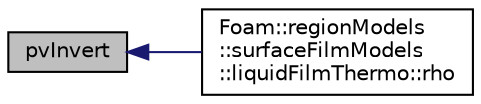 digraph "pvInvert"
{
  bgcolor="transparent";
  edge [fontname="Helvetica",fontsize="10",labelfontname="Helvetica",labelfontsize="10"];
  node [fontname="Helvetica",fontsize="10",shape=record];
  rankdir="LR";
  Node1 [label="pvInvert",height=0.2,width=0.4,color="black", fillcolor="grey75", style="filled" fontcolor="black"];
  Node1 -> Node2 [dir="back",color="midnightblue",fontsize="10",style="solid",fontname="Helvetica"];
  Node2 [label="Foam::regionModels\l::surfaceFilmModels\l::liquidFilmThermo::rho",height=0.2,width=0.4,color="black",URL="$classFoam_1_1regionModels_1_1surfaceFilmModels_1_1liquidFilmThermo.html#a6d296151ad3579c3213f91adc6ed6f52",tooltip="Return density [kg/m3]. "];
}
